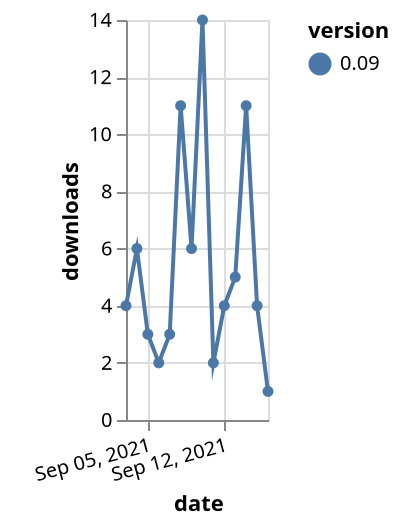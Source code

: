 {"$schema": "https://vega.github.io/schema/vega-lite/v5.json", "description": "A simple bar chart with embedded data.", "data": {"values": [{"date": "2021-09-03", "total": 5877, "delta": 4, "version": "0.09"}, {"date": "2021-09-04", "total": 5883, "delta": 6, "version": "0.09"}, {"date": "2021-09-05", "total": 5886, "delta": 3, "version": "0.09"}, {"date": "2021-09-06", "total": 5888, "delta": 2, "version": "0.09"}, {"date": "2021-09-07", "total": 5891, "delta": 3, "version": "0.09"}, {"date": "2021-09-08", "total": 5902, "delta": 11, "version": "0.09"}, {"date": "2021-09-09", "total": 5908, "delta": 6, "version": "0.09"}, {"date": "2021-09-10", "total": 5922, "delta": 14, "version": "0.09"}, {"date": "2021-09-11", "total": 5924, "delta": 2, "version": "0.09"}, {"date": "2021-09-12", "total": 5928, "delta": 4, "version": "0.09"}, {"date": "2021-09-13", "total": 5933, "delta": 5, "version": "0.09"}, {"date": "2021-09-14", "total": 5944, "delta": 11, "version": "0.09"}, {"date": "2021-09-15", "total": 5948, "delta": 4, "version": "0.09"}, {"date": "2021-09-16", "total": 5949, "delta": 1, "version": "0.09"}]}, "width": "container", "mark": {"type": "line", "point": {"filled": true}}, "encoding": {"x": {"field": "date", "type": "temporal", "timeUnit": "yearmonthdate", "title": "date", "axis": {"labelAngle": -15}}, "y": {"field": "delta", "type": "quantitative", "title": "downloads"}, "color": {"field": "version", "type": "nominal"}, "tooltip": {"field": "delta"}}}